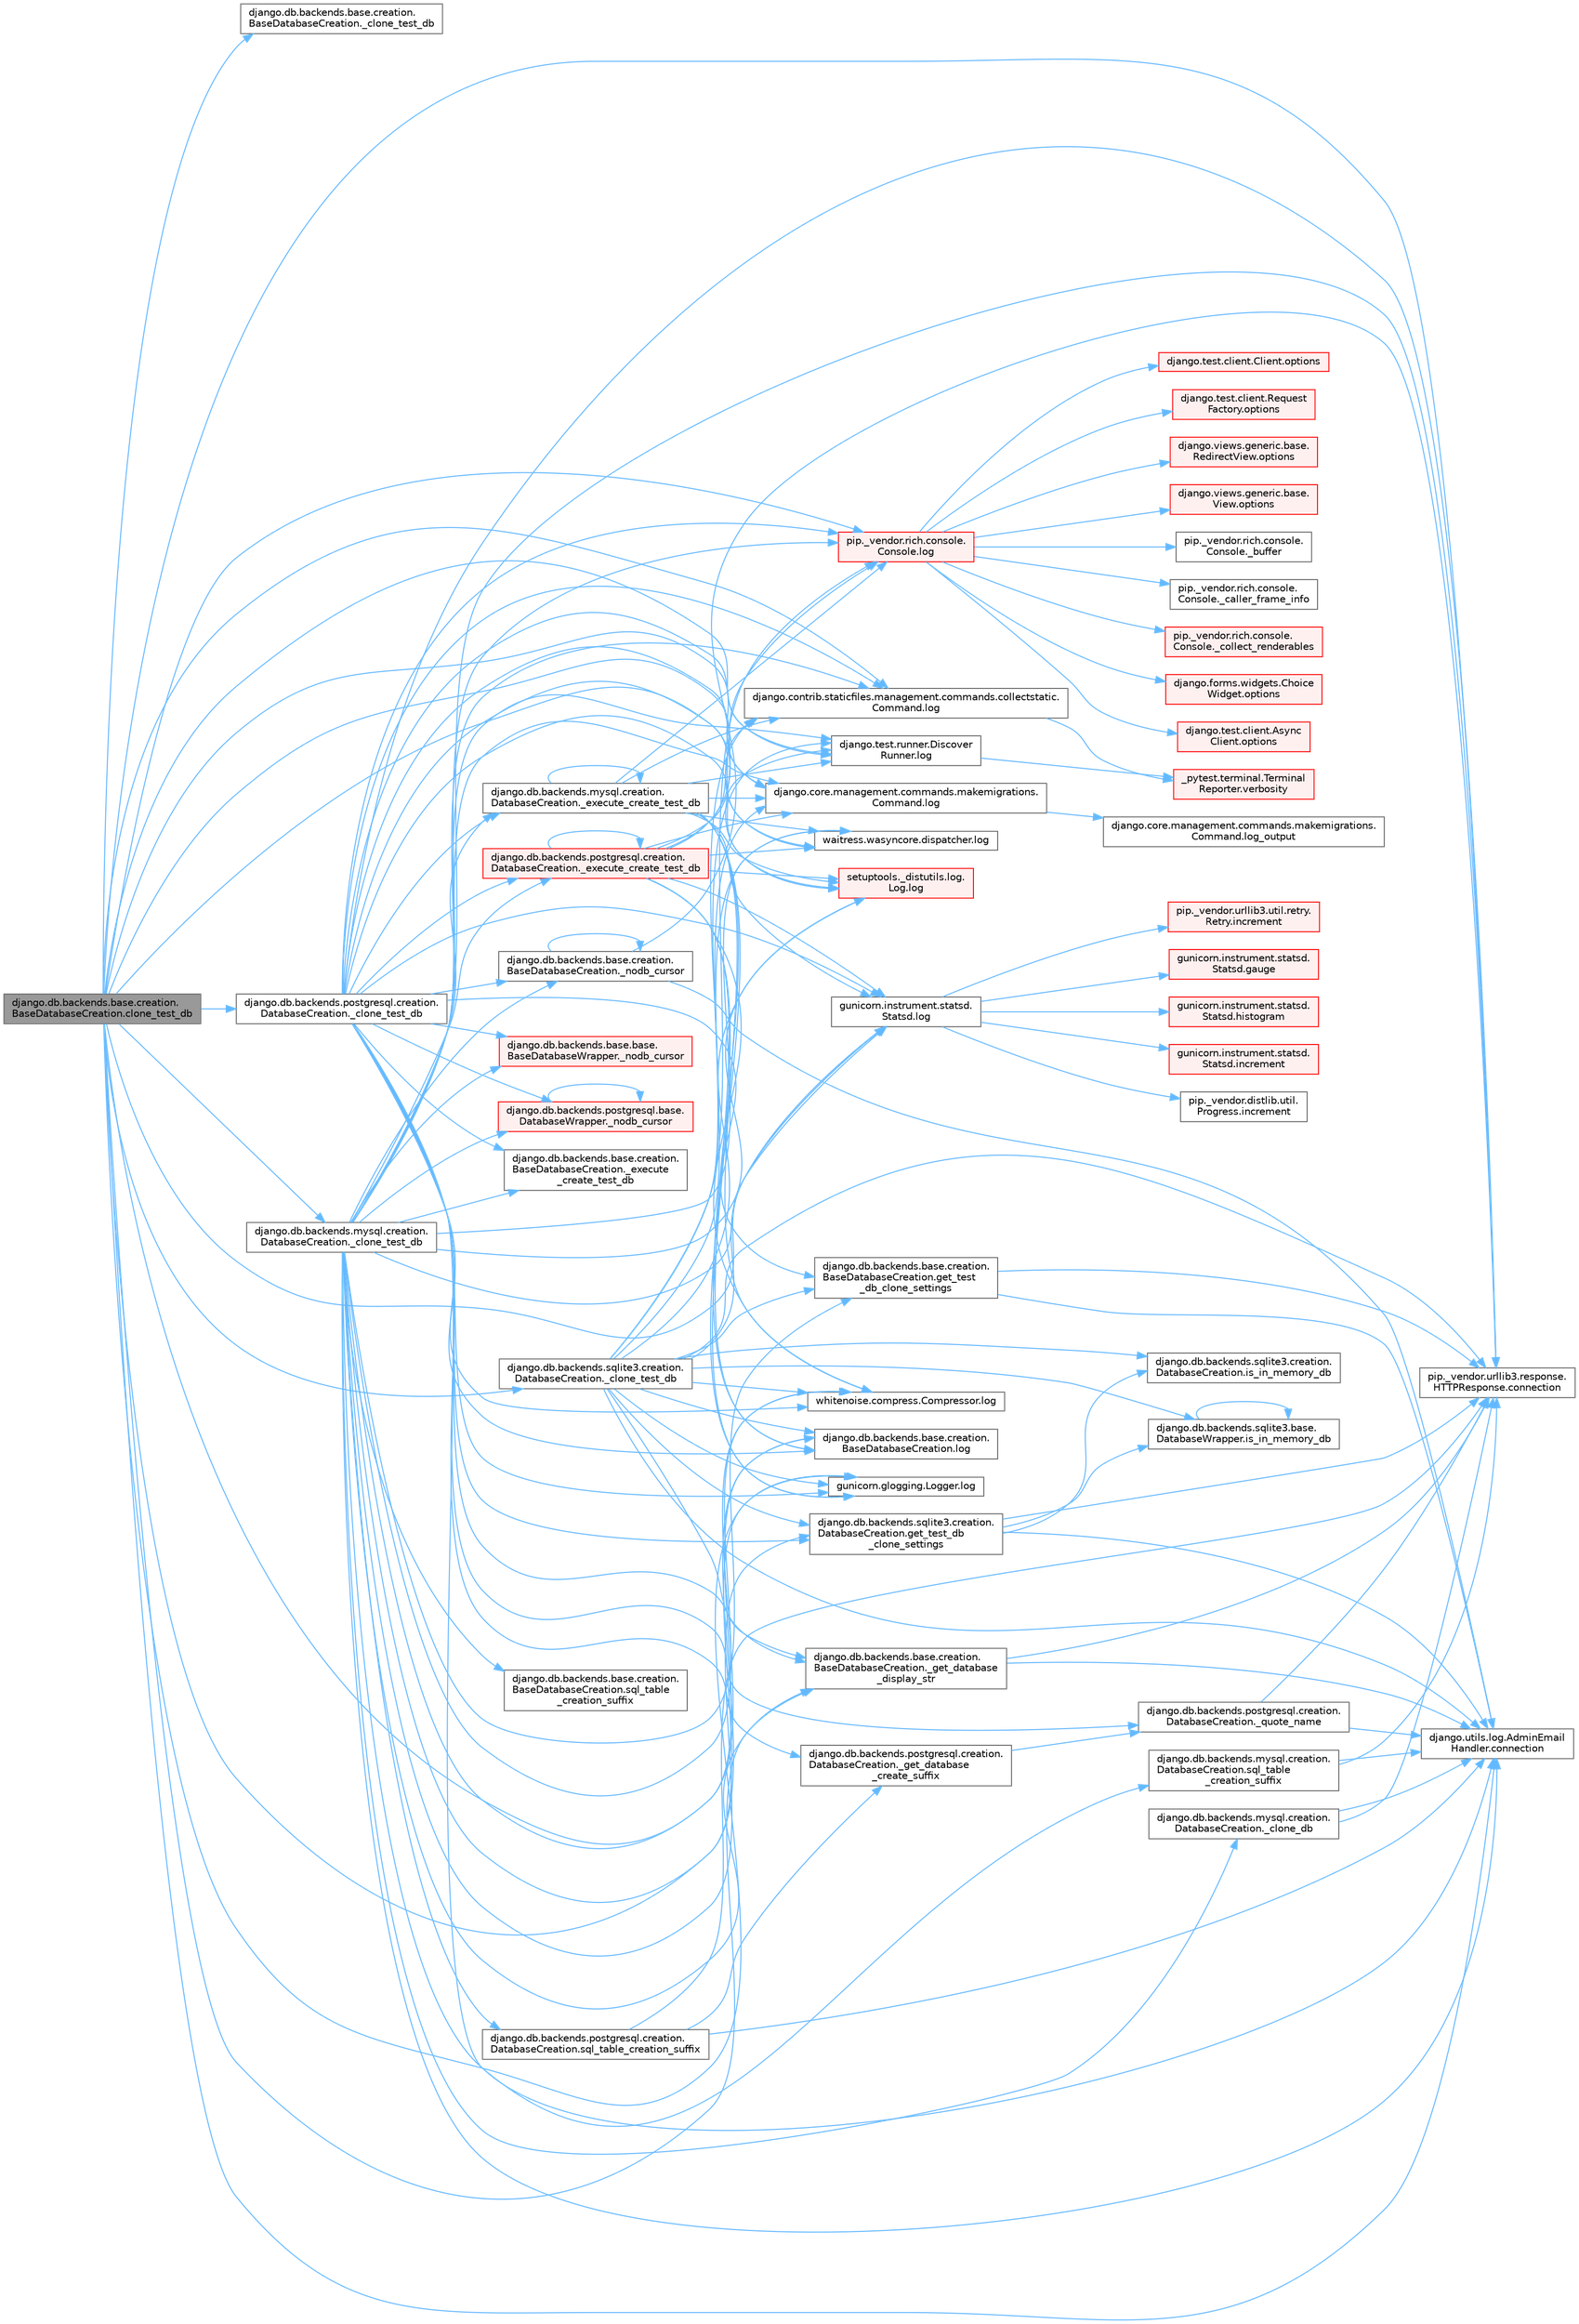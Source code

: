 digraph "django.db.backends.base.creation.BaseDatabaseCreation.clone_test_db"
{
 // LATEX_PDF_SIZE
  bgcolor="transparent";
  edge [fontname=Helvetica,fontsize=10,labelfontname=Helvetica,labelfontsize=10];
  node [fontname=Helvetica,fontsize=10,shape=box,height=0.2,width=0.4];
  rankdir="LR";
  Node1 [id="Node000001",label="django.db.backends.base.creation.\lBaseDatabaseCreation.clone_test_db",height=0.2,width=0.4,color="gray40", fillcolor="grey60", style="filled", fontcolor="black",tooltip=" "];
  Node1 -> Node2 [id="edge1_Node000001_Node000002",color="steelblue1",style="solid",tooltip=" "];
  Node2 [id="Node000002",label="django.db.backends.base.creation.\lBaseDatabaseCreation._clone_test_db",height=0.2,width=0.4,color="grey40", fillcolor="white", style="filled",URL="$classdjango_1_1db_1_1backends_1_1base_1_1creation_1_1_base_database_creation.html#a2305c2b9d5b83edb3e55456a3c5d30be",tooltip=" "];
  Node1 -> Node3 [id="edge2_Node000001_Node000003",color="steelblue1",style="solid",tooltip=" "];
  Node3 [id="Node000003",label="django.db.backends.mysql.creation.\lDatabaseCreation._clone_test_db",height=0.2,width=0.4,color="grey40", fillcolor="white", style="filled",URL="$classdjango_1_1db_1_1backends_1_1mysql_1_1creation_1_1_database_creation.html#ab4d99b6a9b6a81141d0fba9440d91619",tooltip=" "];
  Node3 -> Node4 [id="edge3_Node000003_Node000004",color="steelblue1",style="solid",tooltip=" "];
  Node4 [id="Node000004",label="django.db.backends.mysql.creation.\lDatabaseCreation._clone_db",height=0.2,width=0.4,color="grey40", fillcolor="white", style="filled",URL="$classdjango_1_1db_1_1backends_1_1mysql_1_1creation_1_1_database_creation.html#abe2ce4187882b5f6cc4ca69f242ecaac",tooltip=" "];
  Node4 -> Node5 [id="edge4_Node000004_Node000005",color="steelblue1",style="solid",tooltip=" "];
  Node5 [id="Node000005",label="django.utils.log.AdminEmail\lHandler.connection",height=0.2,width=0.4,color="grey40", fillcolor="white", style="filled",URL="$classdjango_1_1utils_1_1log_1_1_admin_email_handler.html#a545b5f7ec55a857fe1ca7836814a0760",tooltip=" "];
  Node4 -> Node6 [id="edge5_Node000004_Node000006",color="steelblue1",style="solid",tooltip=" "];
  Node6 [id="Node000006",label="pip._vendor.urllib3.response.\lHTTPResponse.connection",height=0.2,width=0.4,color="grey40", fillcolor="white", style="filled",URL="$classpip_1_1__vendor_1_1urllib3_1_1response_1_1_h_t_t_p_response.html#a9002314624685de3bbf9b84bdc87fef8",tooltip=" "];
  Node3 -> Node7 [id="edge6_Node000003_Node000007",color="steelblue1",style="solid",tooltip=" "];
  Node7 [id="Node000007",label="django.db.backends.base.creation.\lBaseDatabaseCreation._execute\l_create_test_db",height=0.2,width=0.4,color="grey40", fillcolor="white", style="filled",URL="$classdjango_1_1db_1_1backends_1_1base_1_1creation_1_1_base_database_creation.html#a0a55967e6434723ddb9dda6232b6a3b8",tooltip=" "];
  Node3 -> Node8 [id="edge7_Node000003_Node000008",color="steelblue1",style="solid",tooltip=" "];
  Node8 [id="Node000008",label="django.db.backends.mysql.creation.\lDatabaseCreation._execute_create_test_db",height=0.2,width=0.4,color="grey40", fillcolor="white", style="filled",URL="$classdjango_1_1db_1_1backends_1_1mysql_1_1creation_1_1_database_creation.html#ab42ab74c9087be175aad845aec9d4160",tooltip=" "];
  Node8 -> Node8 [id="edge8_Node000008_Node000008",color="steelblue1",style="solid",tooltip=" "];
  Node8 -> Node9 [id="edge9_Node000008_Node000009",color="steelblue1",style="solid",tooltip=" "];
  Node9 [id="Node000009",label="django.contrib.staticfiles.management.commands.collectstatic.\lCommand.log",height=0.2,width=0.4,color="grey40", fillcolor="white", style="filled",URL="$classdjango_1_1contrib_1_1staticfiles_1_1management_1_1commands_1_1collectstatic_1_1_command.html#a0e93191b90ee0993e3286343d0b2de0e",tooltip=" "];
  Node9 -> Node10 [id="edge10_Node000009_Node000010",color="steelblue1",style="solid",tooltip=" "];
  Node10 [id="Node000010",label="_pytest.terminal.Terminal\lReporter.verbosity",height=0.2,width=0.4,color="red", fillcolor="#FFF0F0", style="filled",URL="$class__pytest_1_1terminal_1_1_terminal_reporter.html#a620047ffec9ba4f5cca84af25b3adbcf",tooltip=" "];
  Node8 -> Node13 [id="edge11_Node000008_Node000013",color="steelblue1",style="solid",tooltip=" "];
  Node13 [id="Node000013",label="django.core.management.commands.makemigrations.\lCommand.log",height=0.2,width=0.4,color="grey40", fillcolor="white", style="filled",URL="$classdjango_1_1core_1_1management_1_1commands_1_1makemigrations_1_1_command.html#a0409d121552878a7416460dba8274880",tooltip=" "];
  Node13 -> Node14 [id="edge12_Node000013_Node000014",color="steelblue1",style="solid",tooltip=" "];
  Node14 [id="Node000014",label="django.core.management.commands.makemigrations.\lCommand.log_output",height=0.2,width=0.4,color="grey40", fillcolor="white", style="filled",URL="$classdjango_1_1core_1_1management_1_1commands_1_1makemigrations_1_1_command.html#ad6cb5d402888250fc170034fdee93f6d",tooltip=" "];
  Node8 -> Node15 [id="edge13_Node000008_Node000015",color="steelblue1",style="solid",tooltip=" "];
  Node15 [id="Node000015",label="django.db.backends.base.creation.\lBaseDatabaseCreation.log",height=0.2,width=0.4,color="grey40", fillcolor="white", style="filled",URL="$classdjango_1_1db_1_1backends_1_1base_1_1creation_1_1_base_database_creation.html#ac297ec931db5ec68c271ec0d91be7183",tooltip=" "];
  Node8 -> Node16 [id="edge14_Node000008_Node000016",color="steelblue1",style="solid",tooltip=" "];
  Node16 [id="Node000016",label="django.test.runner.Discover\lRunner.log",height=0.2,width=0.4,color="grey40", fillcolor="white", style="filled",URL="$classdjango_1_1test_1_1runner_1_1_discover_runner.html#af5ad8e2895b3f0c5e0a6d7113199d641",tooltip=" "];
  Node16 -> Node10 [id="edge15_Node000016_Node000010",color="steelblue1",style="solid",tooltip=" "];
  Node8 -> Node17 [id="edge16_Node000008_Node000017",color="steelblue1",style="solid",tooltip=" "];
  Node17 [id="Node000017",label="gunicorn.glogging.Logger.log",height=0.2,width=0.4,color="grey40", fillcolor="white", style="filled",URL="$classgunicorn_1_1glogging_1_1_logger.html#ad6941dede526094643dd02c53c3449b0",tooltip=" "];
  Node8 -> Node18 [id="edge17_Node000008_Node000018",color="steelblue1",style="solid",tooltip=" "];
  Node18 [id="Node000018",label="gunicorn.instrument.statsd.\lStatsd.log",height=0.2,width=0.4,color="grey40", fillcolor="white", style="filled",URL="$classgunicorn_1_1instrument_1_1statsd_1_1_statsd.html#ab99145cf0b7c66dbcebcbdcbd44b4953",tooltip=" "];
  Node18 -> Node19 [id="edge18_Node000018_Node000019",color="steelblue1",style="solid",tooltip=" "];
  Node19 [id="Node000019",label="gunicorn.instrument.statsd.\lStatsd.gauge",height=0.2,width=0.4,color="red", fillcolor="#FFF0F0", style="filled",URL="$classgunicorn_1_1instrument_1_1statsd_1_1_statsd.html#a6cebc76ae769412dfb0f0a3ec727c50d",tooltip=" "];
  Node18 -> Node21 [id="edge19_Node000018_Node000021",color="steelblue1",style="solid",tooltip=" "];
  Node21 [id="Node000021",label="gunicorn.instrument.statsd.\lStatsd.histogram",height=0.2,width=0.4,color="red", fillcolor="#FFF0F0", style="filled",URL="$classgunicorn_1_1instrument_1_1statsd_1_1_statsd.html#adee3cb12a43f643cca3c9084d77285b4",tooltip=" "];
  Node18 -> Node22 [id="edge20_Node000018_Node000022",color="steelblue1",style="solid",tooltip=" "];
  Node22 [id="Node000022",label="gunicorn.instrument.statsd.\lStatsd.increment",height=0.2,width=0.4,color="red", fillcolor="#FFF0F0", style="filled",URL="$classgunicorn_1_1instrument_1_1statsd_1_1_statsd.html#a5527687726a051a5182ee13a842b08fd",tooltip=" "];
  Node18 -> Node23 [id="edge21_Node000018_Node000023",color="steelblue1",style="solid",tooltip=" "];
  Node23 [id="Node000023",label="pip._vendor.distlib.util.\lProgress.increment",height=0.2,width=0.4,color="grey40", fillcolor="white", style="filled",URL="$classpip_1_1__vendor_1_1distlib_1_1util_1_1_progress.html#a197ffd4ac8a74898742a6cde5b4c5466",tooltip=" "];
  Node18 -> Node24 [id="edge22_Node000018_Node000024",color="steelblue1",style="solid",tooltip=" "];
  Node24 [id="Node000024",label="pip._vendor.urllib3.util.retry.\lRetry.increment",height=0.2,width=0.4,color="red", fillcolor="#FFF0F0", style="filled",URL="$classpip_1_1__vendor_1_1urllib3_1_1util_1_1retry_1_1_retry.html#a88dd993ccb2ef4b2bfa9ad0571374b12",tooltip=" "];
  Node8 -> Node1125 [id="edge23_Node000008_Node001125",color="steelblue1",style="solid",tooltip=" "];
  Node1125 [id="Node001125",label="pip._vendor.rich.console.\lConsole.log",height=0.2,width=0.4,color="red", fillcolor="#FFF0F0", style="filled",URL="$classpip_1_1__vendor_1_1rich_1_1console_1_1_console.html#af9c77e39f9413fc2b134c60cfa23b0f1",tooltip=" "];
  Node1125 -> Node335 [id="edge24_Node001125_Node000335",color="steelblue1",style="solid",tooltip=" "];
  Node335 [id="Node000335",label="pip._vendor.rich.console.\lConsole._buffer",height=0.2,width=0.4,color="grey40", fillcolor="white", style="filled",URL="$classpip_1_1__vendor_1_1rich_1_1console_1_1_console.html#a51eaf031922c907e4085937b82f5564e",tooltip=" "];
  Node1125 -> Node1126 [id="edge25_Node001125_Node001126",color="steelblue1",style="solid",tooltip=" "];
  Node1126 [id="Node001126",label="pip._vendor.rich.console.\lConsole._caller_frame_info",height=0.2,width=0.4,color="grey40", fillcolor="white", style="filled",URL="$classpip_1_1__vendor_1_1rich_1_1console_1_1_console.html#ac43cb4290591af4f04cd264aa1fc1b0f",tooltip=" "];
  Node1125 -> Node336 [id="edge26_Node001125_Node000336",color="steelblue1",style="solid",tooltip=" "];
  Node336 [id="Node000336",label="pip._vendor.rich.console.\lConsole._collect_renderables",height=0.2,width=0.4,color="red", fillcolor="#FFF0F0", style="filled",URL="$classpip_1_1__vendor_1_1rich_1_1console_1_1_console.html#ab053dc750094e77e036523f6d2c14899",tooltip=" "];
  Node1125 -> Node346 [id="edge27_Node001125_Node000346",color="steelblue1",style="solid",tooltip=" "];
  Node346 [id="Node000346",label="django.forms.widgets.Choice\lWidget.options",height=0.2,width=0.4,color="red", fillcolor="#FFF0F0", style="filled",URL="$classdjango_1_1forms_1_1widgets_1_1_choice_widget.html#a8575b90386fc2027f38ea00133cef250",tooltip=" "];
  Node1125 -> Node1127 [id="edge28_Node001125_Node001127",color="steelblue1",style="solid",tooltip=" "];
  Node1127 [id="Node001127",label="django.test.client.Async\lClient.options",height=0.2,width=0.4,color="red", fillcolor="#FFF0F0", style="filled",URL="$classdjango_1_1test_1_1client_1_1_async_client.html#a84509c6347cbc018e6335b924ec841a2",tooltip=" "];
  Node1125 -> Node1303 [id="edge29_Node001125_Node001303",color="steelblue1",style="solid",tooltip=" "];
  Node1303 [id="Node001303",label="django.test.client.Client.options",height=0.2,width=0.4,color="red", fillcolor="#FFF0F0", style="filled",URL="$classdjango_1_1test_1_1client_1_1_client.html#a839ea6375ca2184b3b60550938b6824c",tooltip=" "];
  Node1125 -> Node1306 [id="edge30_Node001125_Node001306",color="steelblue1",style="solid",tooltip=" "];
  Node1306 [id="Node001306",label="django.test.client.Request\lFactory.options",height=0.2,width=0.4,color="red", fillcolor="#FFF0F0", style="filled",URL="$classdjango_1_1test_1_1client_1_1_request_factory.html#a438a7e1be2437d680cd78d11dee77c54",tooltip=" "];
  Node1125 -> Node1353 [id="edge31_Node001125_Node001353",color="steelblue1",style="solid",tooltip=" "];
  Node1353 [id="Node001353",label="django.views.generic.base.\lRedirectView.options",height=0.2,width=0.4,color="red", fillcolor="#FFF0F0", style="filled",URL="$classdjango_1_1views_1_1generic_1_1base_1_1_redirect_view.html#a444de156c79647344c987295c47a76e1",tooltip=" "];
  Node1125 -> Node1566 [id="edge32_Node001125_Node001566",color="steelblue1",style="solid",tooltip=" "];
  Node1566 [id="Node001566",label="django.views.generic.base.\lView.options",height=0.2,width=0.4,color="red", fillcolor="#FFF0F0", style="filled",URL="$classdjango_1_1views_1_1generic_1_1base_1_1_view.html#a4d1dc440a5bae11bd7859d20ca9948e1",tooltip=" "];
  Node8 -> Node1284 [id="edge33_Node000008_Node001284",color="steelblue1",style="solid",tooltip=" "];
  Node1284 [id="Node001284",label="setuptools._distutils.log.\lLog.log",height=0.2,width=0.4,color="red", fillcolor="#FFF0F0", style="filled",URL="$classsetuptools_1_1__distutils_1_1log_1_1_log.html#af651bf90098b3f6c9f3913b91f0eda70",tooltip=" "];
  Node8 -> Node1287 [id="edge34_Node000008_Node001287",color="steelblue1",style="solid",tooltip=" "];
  Node1287 [id="Node001287",label="waitress.wasyncore.dispatcher.log",height=0.2,width=0.4,color="grey40", fillcolor="white", style="filled",URL="$classwaitress_1_1wasyncore_1_1dispatcher.html#ab4786338f40a0cf9e9df45b57d4c0a63",tooltip=" "];
  Node8 -> Node1288 [id="edge35_Node000008_Node001288",color="steelblue1",style="solid",tooltip=" "];
  Node1288 [id="Node001288",label="whitenoise.compress.Compressor.log",height=0.2,width=0.4,color="grey40", fillcolor="white", style="filled",URL="$classwhitenoise_1_1compress_1_1_compressor.html#aa70a9f98a4387e4d394529c17cdbee27",tooltip=" "];
  Node3 -> Node4531 [id="edge36_Node000003_Node004531",color="steelblue1",style="solid",tooltip=" "];
  Node4531 [id="Node004531",label="django.db.backends.postgresql.creation.\lDatabaseCreation._execute_create_test_db",height=0.2,width=0.4,color="red", fillcolor="#FFF0F0", style="filled",URL="$classdjango_1_1db_1_1backends_1_1postgresql_1_1creation_1_1_database_creation.html#a8c9e9502a3370ff7f46e7982b1ace1ec",tooltip=" "];
  Node4531 -> Node4531 [id="edge37_Node004531_Node004531",color="steelblue1",style="solid",tooltip=" "];
  Node4531 -> Node9 [id="edge38_Node004531_Node000009",color="steelblue1",style="solid",tooltip=" "];
  Node4531 -> Node13 [id="edge39_Node004531_Node000013",color="steelblue1",style="solid",tooltip=" "];
  Node4531 -> Node15 [id="edge40_Node004531_Node000015",color="steelblue1",style="solid",tooltip=" "];
  Node4531 -> Node16 [id="edge41_Node004531_Node000016",color="steelblue1",style="solid",tooltip=" "];
  Node4531 -> Node17 [id="edge42_Node004531_Node000017",color="steelblue1",style="solid",tooltip=" "];
  Node4531 -> Node18 [id="edge43_Node004531_Node000018",color="steelblue1",style="solid",tooltip=" "];
  Node4531 -> Node1125 [id="edge44_Node004531_Node001125",color="steelblue1",style="solid",tooltip=" "];
  Node4531 -> Node1284 [id="edge45_Node004531_Node001284",color="steelblue1",style="solid",tooltip=" "];
  Node4531 -> Node1287 [id="edge46_Node004531_Node001287",color="steelblue1",style="solid",tooltip=" "];
  Node4531 -> Node1288 [id="edge47_Node004531_Node001288",color="steelblue1",style="solid",tooltip=" "];
  Node3 -> Node4533 [id="edge48_Node000003_Node004533",color="steelblue1",style="solid",tooltip=" "];
  Node4533 [id="Node004533",label="django.db.backends.base.creation.\lBaseDatabaseCreation._get_database\l_display_str",height=0.2,width=0.4,color="grey40", fillcolor="white", style="filled",URL="$classdjango_1_1db_1_1backends_1_1base_1_1creation_1_1_base_database_creation.html#a6d9c9b73884bb760ee58378580b522f0",tooltip=" "];
  Node4533 -> Node5 [id="edge49_Node004533_Node000005",color="steelblue1",style="solid",tooltip=" "];
  Node4533 -> Node6 [id="edge50_Node004533_Node000006",color="steelblue1",style="solid",tooltip=" "];
  Node3 -> Node4534 [id="edge51_Node000003_Node004534",color="steelblue1",style="solid",tooltip=" "];
  Node4534 [id="Node004534",label="django.db.backends.base.base.\lBaseDatabaseWrapper._nodb_cursor",height=0.2,width=0.4,color="red", fillcolor="#FFF0F0", style="filled",URL="$classdjango_1_1db_1_1backends_1_1base_1_1base_1_1_base_database_wrapper.html#a974ead54aa1258d94634ad6596225231",tooltip=" "];
  Node3 -> Node4535 [id="edge52_Node000003_Node004535",color="steelblue1",style="solid",tooltip=" "];
  Node4535 [id="Node004535",label="django.db.backends.base.creation.\lBaseDatabaseCreation._nodb_cursor",height=0.2,width=0.4,color="grey40", fillcolor="white", style="filled",URL="$classdjango_1_1db_1_1backends_1_1base_1_1creation_1_1_base_database_creation.html#a025fbe1c4101fe20237e3f9f1f19a24d",tooltip=" "];
  Node4535 -> Node4535 [id="edge53_Node004535_Node004535",color="steelblue1",style="solid",tooltip=" "];
  Node4535 -> Node5 [id="edge54_Node004535_Node000005",color="steelblue1",style="solid",tooltip=" "];
  Node4535 -> Node6 [id="edge55_Node004535_Node000006",color="steelblue1",style="solid",tooltip=" "];
  Node3 -> Node4536 [id="edge56_Node000003_Node004536",color="steelblue1",style="solid",tooltip=" "];
  Node4536 [id="Node004536",label="django.db.backends.postgresql.base.\lDatabaseWrapper._nodb_cursor",height=0.2,width=0.4,color="red", fillcolor="#FFF0F0", style="filled",URL="$classdjango_1_1db_1_1backends_1_1postgresql_1_1base_1_1_database_wrapper.html#a3642495b921e37ea64fdd8d12342c076",tooltip=" "];
  Node4536 -> Node4536 [id="edge57_Node004536_Node004536",color="steelblue1",style="solid",tooltip=" "];
  Node3 -> Node5 [id="edge58_Node000003_Node000005",color="steelblue1",style="solid",tooltip=" "];
  Node3 -> Node6 [id="edge59_Node000003_Node000006",color="steelblue1",style="solid",tooltip=" "];
  Node3 -> Node4537 [id="edge60_Node000003_Node004537",color="steelblue1",style="solid",tooltip=" "];
  Node4537 [id="Node004537",label="django.db.backends.base.creation.\lBaseDatabaseCreation.get_test\l_db_clone_settings",height=0.2,width=0.4,color="grey40", fillcolor="white", style="filled",URL="$classdjango_1_1db_1_1backends_1_1base_1_1creation_1_1_base_database_creation.html#a383e8257716c30cd04bbf648b4066909",tooltip=" "];
  Node4537 -> Node5 [id="edge61_Node004537_Node000005",color="steelblue1",style="solid",tooltip=" "];
  Node4537 -> Node6 [id="edge62_Node004537_Node000006",color="steelblue1",style="solid",tooltip=" "];
  Node3 -> Node4538 [id="edge63_Node000003_Node004538",color="steelblue1",style="solid",tooltip=" "];
  Node4538 [id="Node004538",label="django.db.backends.sqlite3.creation.\lDatabaseCreation.get_test_db\l_clone_settings",height=0.2,width=0.4,color="grey40", fillcolor="white", style="filled",URL="$classdjango_1_1db_1_1backends_1_1sqlite3_1_1creation_1_1_database_creation.html#a55cb714eecaae419a84ae3ccae8082e7",tooltip=" "];
  Node4538 -> Node5 [id="edge64_Node004538_Node000005",color="steelblue1",style="solid",tooltip=" "];
  Node4538 -> Node6 [id="edge65_Node004538_Node000006",color="steelblue1",style="solid",tooltip=" "];
  Node4538 -> Node1108 [id="edge66_Node004538_Node001108",color="steelblue1",style="solid",tooltip=" "];
  Node1108 [id="Node001108",label="django.db.backends.sqlite3.base.\lDatabaseWrapper.is_in_memory_db",height=0.2,width=0.4,color="grey40", fillcolor="white", style="filled",URL="$classdjango_1_1db_1_1backends_1_1sqlite3_1_1base_1_1_database_wrapper.html#a19e528b4a06984b0688159b73ad80b0d",tooltip=" "];
  Node1108 -> Node1108 [id="edge67_Node001108_Node001108",color="steelblue1",style="solid",tooltip=" "];
  Node4538 -> Node1109 [id="edge68_Node004538_Node001109",color="steelblue1",style="solid",tooltip=" "];
  Node1109 [id="Node001109",label="django.db.backends.sqlite3.creation.\lDatabaseCreation.is_in_memory_db",height=0.2,width=0.4,color="grey40", fillcolor="white", style="filled",URL="$classdjango_1_1db_1_1backends_1_1sqlite3_1_1creation_1_1_database_creation.html#a401e67caff65e9049f387f639ceb6402",tooltip=" "];
  Node3 -> Node9 [id="edge69_Node000003_Node000009",color="steelblue1",style="solid",tooltip=" "];
  Node3 -> Node13 [id="edge70_Node000003_Node000013",color="steelblue1",style="solid",tooltip=" "];
  Node3 -> Node15 [id="edge71_Node000003_Node000015",color="steelblue1",style="solid",tooltip=" "];
  Node3 -> Node16 [id="edge72_Node000003_Node000016",color="steelblue1",style="solid",tooltip=" "];
  Node3 -> Node17 [id="edge73_Node000003_Node000017",color="steelblue1",style="solid",tooltip=" "];
  Node3 -> Node18 [id="edge74_Node000003_Node000018",color="steelblue1",style="solid",tooltip=" "];
  Node3 -> Node1125 [id="edge75_Node000003_Node001125",color="steelblue1",style="solid",tooltip=" "];
  Node3 -> Node1284 [id="edge76_Node000003_Node001284",color="steelblue1",style="solid",tooltip=" "];
  Node3 -> Node1287 [id="edge77_Node000003_Node001287",color="steelblue1",style="solid",tooltip=" "];
  Node3 -> Node1288 [id="edge78_Node000003_Node001288",color="steelblue1",style="solid",tooltip=" "];
  Node3 -> Node4539 [id="edge79_Node000003_Node004539",color="steelblue1",style="solid",tooltip=" "];
  Node4539 [id="Node004539",label="django.db.backends.base.creation.\lBaseDatabaseCreation.sql_table\l_creation_suffix",height=0.2,width=0.4,color="grey40", fillcolor="white", style="filled",URL="$classdjango_1_1db_1_1backends_1_1base_1_1creation_1_1_base_database_creation.html#a721112b8a4e140457d74abf5794974ca",tooltip=" "];
  Node3 -> Node4540 [id="edge80_Node000003_Node004540",color="steelblue1",style="solid",tooltip=" "];
  Node4540 [id="Node004540",label="django.db.backends.mysql.creation.\lDatabaseCreation.sql_table\l_creation_suffix",height=0.2,width=0.4,color="grey40", fillcolor="white", style="filled",URL="$classdjango_1_1db_1_1backends_1_1mysql_1_1creation_1_1_database_creation.html#a8c702ca0e3493ba94f26c5cb784663d7",tooltip=" "];
  Node4540 -> Node5 [id="edge81_Node004540_Node000005",color="steelblue1",style="solid",tooltip=" "];
  Node4540 -> Node6 [id="edge82_Node004540_Node000006",color="steelblue1",style="solid",tooltip=" "];
  Node3 -> Node4541 [id="edge83_Node000003_Node004541",color="steelblue1",style="solid",tooltip=" "];
  Node4541 [id="Node004541",label="django.db.backends.postgresql.creation.\lDatabaseCreation.sql_table_creation_suffix",height=0.2,width=0.4,color="grey40", fillcolor="white", style="filled",URL="$classdjango_1_1db_1_1backends_1_1postgresql_1_1creation_1_1_database_creation.html#aa38c6a38ca570ecd91c87dde1f0c2406",tooltip=" "];
  Node4541 -> Node4542 [id="edge84_Node004541_Node004542",color="steelblue1",style="solid",tooltip=" "];
  Node4542 [id="Node004542",label="django.db.backends.postgresql.creation.\lDatabaseCreation._get_database\l_create_suffix",height=0.2,width=0.4,color="grey40", fillcolor="white", style="filled",URL="$classdjango_1_1db_1_1backends_1_1postgresql_1_1creation_1_1_database_creation.html#a226be8cbee88e42a00e901757879e27c",tooltip=" "];
  Node4542 -> Node4543 [id="edge85_Node004542_Node004543",color="steelblue1",style="solid",tooltip=" "];
  Node4543 [id="Node004543",label="django.db.backends.postgresql.creation.\lDatabaseCreation._quote_name",height=0.2,width=0.4,color="grey40", fillcolor="white", style="filled",URL="$classdjango_1_1db_1_1backends_1_1postgresql_1_1creation_1_1_database_creation.html#a5592c3b96b3769fc7e631a65ad9d0aa3",tooltip=" "];
  Node4543 -> Node5 [id="edge86_Node004543_Node000005",color="steelblue1",style="solid",tooltip=" "];
  Node4543 -> Node6 [id="edge87_Node004543_Node000006",color="steelblue1",style="solid",tooltip=" "];
  Node4541 -> Node5 [id="edge88_Node004541_Node000005",color="steelblue1",style="solid",tooltip=" "];
  Node4541 -> Node6 [id="edge89_Node004541_Node000006",color="steelblue1",style="solid",tooltip=" "];
  Node1 -> Node4544 [id="edge90_Node000001_Node004544",color="steelblue1",style="solid",tooltip=" "];
  Node4544 [id="Node004544",label="django.db.backends.postgresql.creation.\lDatabaseCreation._clone_test_db",height=0.2,width=0.4,color="grey40", fillcolor="white", style="filled",URL="$classdjango_1_1db_1_1backends_1_1postgresql_1_1creation_1_1_database_creation.html#ab57e8a2ba94a8a4888fd435036b4c322",tooltip=" "];
  Node4544 -> Node7 [id="edge91_Node004544_Node000007",color="steelblue1",style="solid",tooltip=" "];
  Node4544 -> Node8 [id="edge92_Node004544_Node000008",color="steelblue1",style="solid",tooltip=" "];
  Node4544 -> Node4531 [id="edge93_Node004544_Node004531",color="steelblue1",style="solid",tooltip=" "];
  Node4544 -> Node4542 [id="edge94_Node004544_Node004542",color="steelblue1",style="solid",tooltip=" "];
  Node4544 -> Node4533 [id="edge95_Node004544_Node004533",color="steelblue1",style="solid",tooltip=" "];
  Node4544 -> Node4534 [id="edge96_Node004544_Node004534",color="steelblue1",style="solid",tooltip=" "];
  Node4544 -> Node4535 [id="edge97_Node004544_Node004535",color="steelblue1",style="solid",tooltip=" "];
  Node4544 -> Node4536 [id="edge98_Node004544_Node004536",color="steelblue1",style="solid",tooltip=" "];
  Node4544 -> Node4543 [id="edge99_Node004544_Node004543",color="steelblue1",style="solid",tooltip=" "];
  Node4544 -> Node5 [id="edge100_Node004544_Node000005",color="steelblue1",style="solid",tooltip=" "];
  Node4544 -> Node6 [id="edge101_Node004544_Node000006",color="steelblue1",style="solid",tooltip=" "];
  Node4544 -> Node4537 [id="edge102_Node004544_Node004537",color="steelblue1",style="solid",tooltip=" "];
  Node4544 -> Node4538 [id="edge103_Node004544_Node004538",color="steelblue1",style="solid",tooltip=" "];
  Node4544 -> Node9 [id="edge104_Node004544_Node000009",color="steelblue1",style="solid",tooltip=" "];
  Node4544 -> Node13 [id="edge105_Node004544_Node000013",color="steelblue1",style="solid",tooltip=" "];
  Node4544 -> Node15 [id="edge106_Node004544_Node000015",color="steelblue1",style="solid",tooltip=" "];
  Node4544 -> Node16 [id="edge107_Node004544_Node000016",color="steelblue1",style="solid",tooltip=" "];
  Node4544 -> Node17 [id="edge108_Node004544_Node000017",color="steelblue1",style="solid",tooltip=" "];
  Node4544 -> Node18 [id="edge109_Node004544_Node000018",color="steelblue1",style="solid",tooltip=" "];
  Node4544 -> Node1125 [id="edge110_Node004544_Node001125",color="steelblue1",style="solid",tooltip=" "];
  Node4544 -> Node1284 [id="edge111_Node004544_Node001284",color="steelblue1",style="solid",tooltip=" "];
  Node4544 -> Node1287 [id="edge112_Node004544_Node001287",color="steelblue1",style="solid",tooltip=" "];
  Node4544 -> Node1288 [id="edge113_Node004544_Node001288",color="steelblue1",style="solid",tooltip=" "];
  Node1 -> Node4545 [id="edge114_Node000001_Node004545",color="steelblue1",style="solid",tooltip=" "];
  Node4545 [id="Node004545",label="django.db.backends.sqlite3.creation.\lDatabaseCreation._clone_test_db",height=0.2,width=0.4,color="grey40", fillcolor="white", style="filled",URL="$classdjango_1_1db_1_1backends_1_1sqlite3_1_1creation_1_1_database_creation.html#a43a28bd11187e2b0677fd0be7643387b",tooltip=" "];
  Node4545 -> Node4533 [id="edge115_Node004545_Node004533",color="steelblue1",style="solid",tooltip=" "];
  Node4545 -> Node5 [id="edge116_Node004545_Node000005",color="steelblue1",style="solid",tooltip=" "];
  Node4545 -> Node6 [id="edge117_Node004545_Node000006",color="steelblue1",style="solid",tooltip=" "];
  Node4545 -> Node4537 [id="edge118_Node004545_Node004537",color="steelblue1",style="solid",tooltip=" "];
  Node4545 -> Node4538 [id="edge119_Node004545_Node004538",color="steelblue1",style="solid",tooltip=" "];
  Node4545 -> Node1108 [id="edge120_Node004545_Node001108",color="steelblue1",style="solid",tooltip=" "];
  Node4545 -> Node1109 [id="edge121_Node004545_Node001109",color="steelblue1",style="solid",tooltip=" "];
  Node4545 -> Node9 [id="edge122_Node004545_Node000009",color="steelblue1",style="solid",tooltip=" "];
  Node4545 -> Node13 [id="edge123_Node004545_Node000013",color="steelblue1",style="solid",tooltip=" "];
  Node4545 -> Node15 [id="edge124_Node004545_Node000015",color="steelblue1",style="solid",tooltip=" "];
  Node4545 -> Node16 [id="edge125_Node004545_Node000016",color="steelblue1",style="solid",tooltip=" "];
  Node4545 -> Node17 [id="edge126_Node004545_Node000017",color="steelblue1",style="solid",tooltip=" "];
  Node4545 -> Node18 [id="edge127_Node004545_Node000018",color="steelblue1",style="solid",tooltip=" "];
  Node4545 -> Node1125 [id="edge128_Node004545_Node001125",color="steelblue1",style="solid",tooltip=" "];
  Node4545 -> Node1284 [id="edge129_Node004545_Node001284",color="steelblue1",style="solid",tooltip=" "];
  Node4545 -> Node1287 [id="edge130_Node004545_Node001287",color="steelblue1",style="solid",tooltip=" "];
  Node4545 -> Node1288 [id="edge131_Node004545_Node001288",color="steelblue1",style="solid",tooltip=" "];
  Node1 -> Node4533 [id="edge132_Node000001_Node004533",color="steelblue1",style="solid",tooltip=" "];
  Node1 -> Node5 [id="edge133_Node000001_Node000005",color="steelblue1",style="solid",tooltip=" "];
  Node1 -> Node6 [id="edge134_Node000001_Node000006",color="steelblue1",style="solid",tooltip=" "];
  Node1 -> Node9 [id="edge135_Node000001_Node000009",color="steelblue1",style="solid",tooltip=" "];
  Node1 -> Node13 [id="edge136_Node000001_Node000013",color="steelblue1",style="solid",tooltip=" "];
  Node1 -> Node15 [id="edge137_Node000001_Node000015",color="steelblue1",style="solid",tooltip=" "];
  Node1 -> Node16 [id="edge138_Node000001_Node000016",color="steelblue1",style="solid",tooltip=" "];
  Node1 -> Node17 [id="edge139_Node000001_Node000017",color="steelblue1",style="solid",tooltip=" "];
  Node1 -> Node18 [id="edge140_Node000001_Node000018",color="steelblue1",style="solid",tooltip=" "];
  Node1 -> Node1125 [id="edge141_Node000001_Node001125",color="steelblue1",style="solid",tooltip=" "];
  Node1 -> Node1284 [id="edge142_Node000001_Node001284",color="steelblue1",style="solid",tooltip=" "];
  Node1 -> Node1287 [id="edge143_Node000001_Node001287",color="steelblue1",style="solid",tooltip=" "];
  Node1 -> Node1288 [id="edge144_Node000001_Node001288",color="steelblue1",style="solid",tooltip=" "];
}
